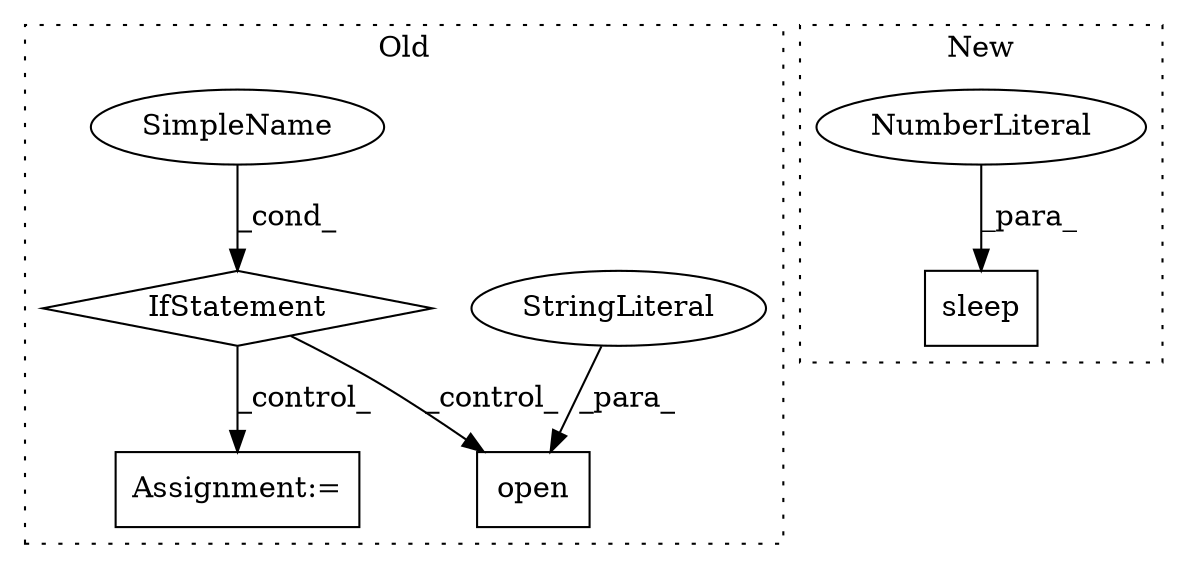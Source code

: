 digraph G {
subgraph cluster0 {
1 [label="open" a="32" s="9142,9164" l="5,1" shape="box"];
4 [label="StringLiteral" a="45" s="9161" l="3" shape="ellipse"];
5 [label="IfStatement" a="25" s="9057,9068" l="4,2" shape="diamond"];
6 [label="Assignment:=" a="7" s="9086" l="1" shape="box"];
7 [label="SimpleName" a="42" s="9061" l="7" shape="ellipse"];
label = "Old";
style="dotted";
}
subgraph cluster1 {
2 [label="sleep" a="32" s="7933,7942" l="6,1" shape="box"];
3 [label="NumberLiteral" a="34" s="7939" l="3" shape="ellipse"];
label = "New";
style="dotted";
}
3 -> 2 [label="_para_"];
4 -> 1 [label="_para_"];
5 -> 1 [label="_control_"];
5 -> 6 [label="_control_"];
7 -> 5 [label="_cond_"];
}